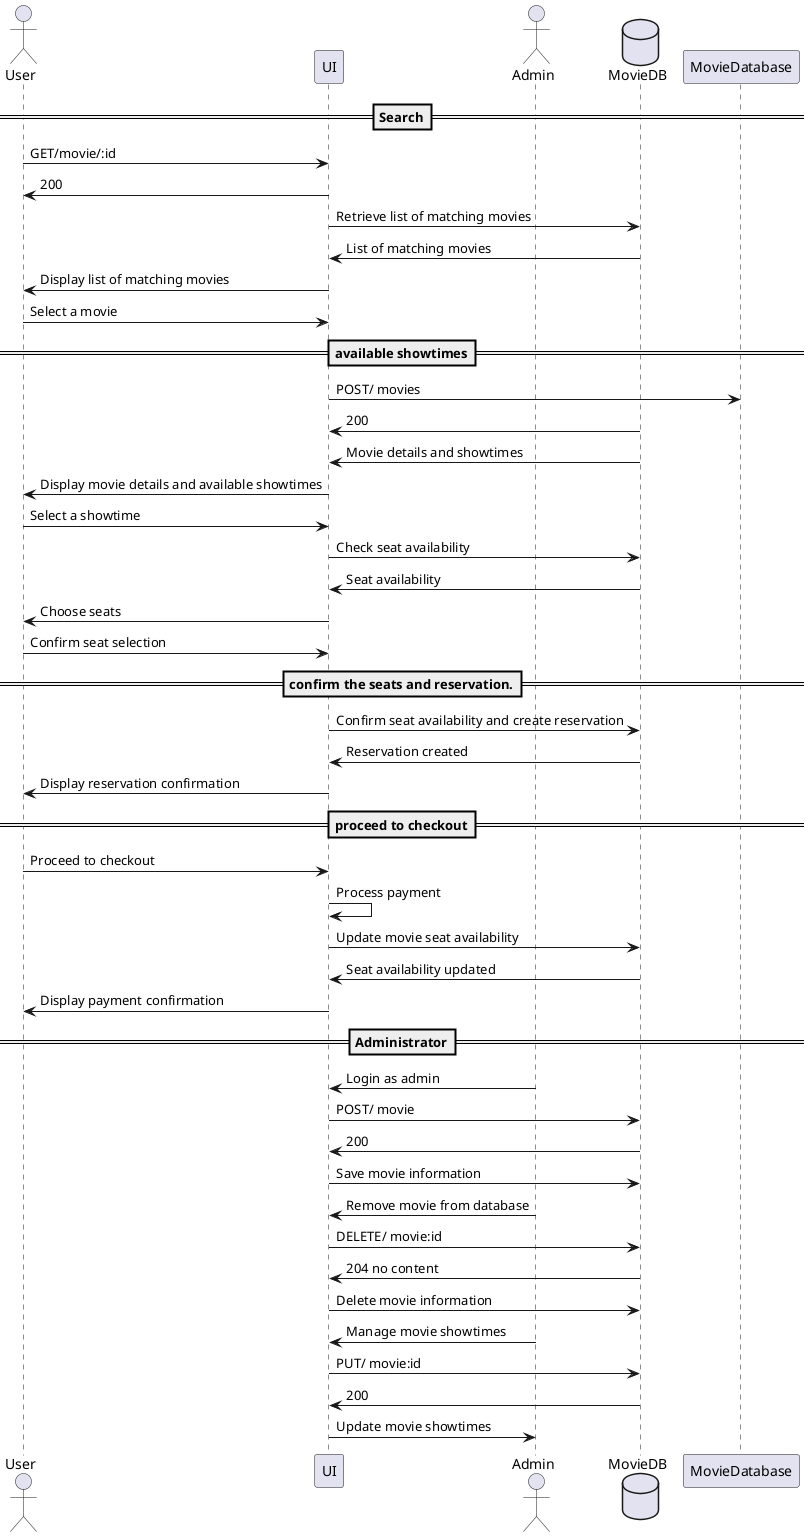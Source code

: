 @startuml movie
actor User
participant UI
actor Admin
database MovieDB

==Search==
User -> UI : GET/movie/:id
UI -> User : 200
UI -> MovieDB : Retrieve list of matching movies
MovieDB -> UI : List of matching movies
UI -> User : Display list of matching movies
User -> UI : Select a movie

==available showtimes==
UI -> MovieDatabase : POST/ movies
MovieDB -> UI : 200
MovieDB -> UI : Movie details and showtimes
UI -> User : Display movie details and available showtimes
User -> UI : Select a showtime
UI -> MovieDB : Check seat availability
MovieDB -> UI : Seat availability
UI -> User : Choose seats
User -> UI : Confirm seat selection

==confirm the seats and reservation.==
UI -> MovieDB : Confirm seat availability and create reservation
MovieDB -> UI : Reservation created
UI -> User : Display reservation confirmation

==proceed to checkout==
User -> UI : Proceed to checkout
UI -> UI : Process payment
UI -> MovieDB : Update movie seat availability
MovieDB -> UI : Seat availability updated
UI -> User : Display payment confirmation

==Administrator==
Admin -> UI : Login as admin
UI -> MovieDB : POST/ movie
MovieDB -> UI : 200
UI -> MovieDB : Save movie information
Admin -> UI: Remove movie from database
UI -> MovieDB : DELETE/ movie:id
MovieDB -> UI : 204 no content
UI -> MovieDB : Delete movie information
Admin -> UI : Manage movie showtimes
UI -> MovieDB : PUT/ movie:id
MovieDB -> UI : 200
UI -> Admin : Update movie showtimes

@enduml